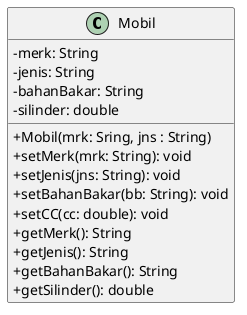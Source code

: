 //PROGRAM DIAGRAM UML PRAKTIKUM SESI 6

@startuml = startuml
skinparam ClassAttributeIconSize 0

class Mobil {
    - merk: String
    - jenis: String
    - bahanBakar: String
    - silinder: double

    + Mobil(mrk: Sring, jns : String)
    + setMerk(mrk: String): void
    + setJenis(jns: String): void
    + setBahanBakar(bb: String): void
    + setCC(cc: double): void
    + getMerk(): String
    + getJenis(): String
    + getBahanBakar(): String
    + getSilinder(): double
}


@enduml
